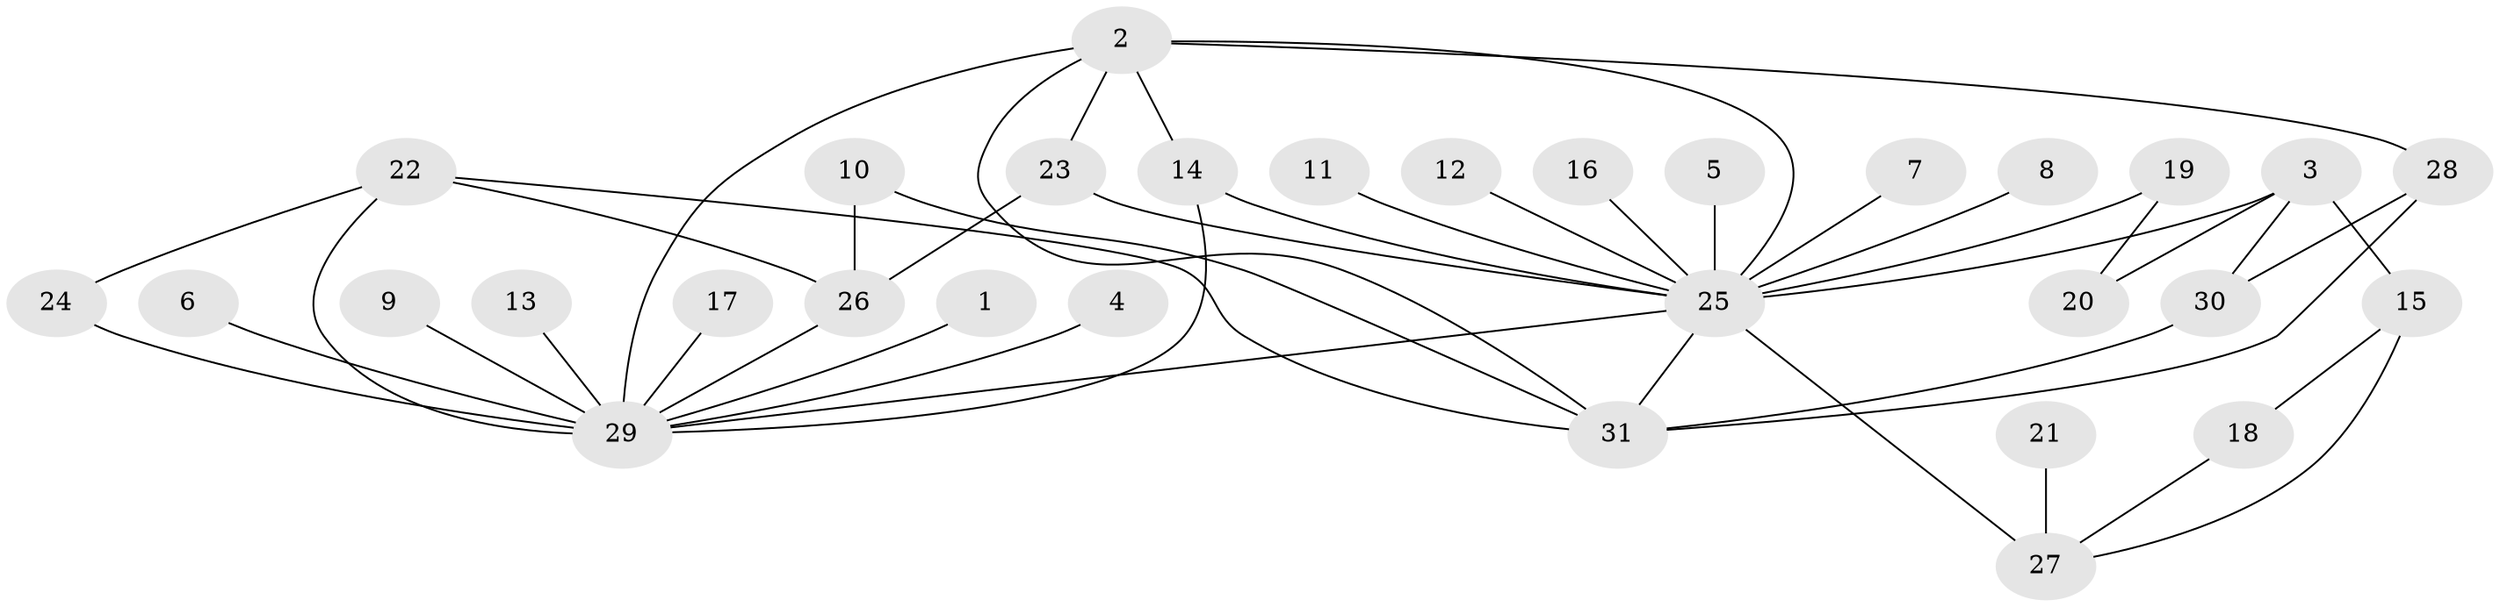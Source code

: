 // original degree distribution, {20: 0.013157894736842105, 6: 0.013157894736842105, 16: 0.013157894736842105, 1: 0.42105263157894735, 4: 0.07894736842105263, 2: 0.27631578947368424, 5: 0.02631578947368421, 7: 0.02631578947368421, 3: 0.13157894736842105}
// Generated by graph-tools (version 1.1) at 2025/36/03/04/25 23:36:40]
// undirected, 31 vertices, 46 edges
graph export_dot {
  node [color=gray90,style=filled];
  1;
  2;
  3;
  4;
  5;
  6;
  7;
  8;
  9;
  10;
  11;
  12;
  13;
  14;
  15;
  16;
  17;
  18;
  19;
  20;
  21;
  22;
  23;
  24;
  25;
  26;
  27;
  28;
  29;
  30;
  31;
  1 -- 29 [weight=1.0];
  2 -- 14 [weight=1.0];
  2 -- 23 [weight=1.0];
  2 -- 25 [weight=1.0];
  2 -- 28 [weight=1.0];
  2 -- 29 [weight=1.0];
  2 -- 31 [weight=1.0];
  3 -- 15 [weight=1.0];
  3 -- 20 [weight=1.0];
  3 -- 25 [weight=1.0];
  3 -- 30 [weight=1.0];
  4 -- 29 [weight=1.0];
  5 -- 25 [weight=1.0];
  6 -- 29 [weight=1.0];
  7 -- 25 [weight=1.0];
  8 -- 25 [weight=1.0];
  9 -- 29 [weight=1.0];
  10 -- 26 [weight=1.0];
  10 -- 31 [weight=1.0];
  11 -- 25 [weight=1.0];
  12 -- 25 [weight=1.0];
  13 -- 29 [weight=1.0];
  14 -- 25 [weight=1.0];
  14 -- 29 [weight=1.0];
  15 -- 18 [weight=1.0];
  15 -- 27 [weight=1.0];
  16 -- 25 [weight=1.0];
  17 -- 29 [weight=1.0];
  18 -- 27 [weight=1.0];
  19 -- 20 [weight=1.0];
  19 -- 25 [weight=1.0];
  21 -- 27 [weight=1.0];
  22 -- 24 [weight=1.0];
  22 -- 26 [weight=1.0];
  22 -- 29 [weight=1.0];
  22 -- 31 [weight=1.0];
  23 -- 25 [weight=1.0];
  23 -- 26 [weight=1.0];
  24 -- 29 [weight=2.0];
  25 -- 27 [weight=2.0];
  25 -- 29 [weight=1.0];
  25 -- 31 [weight=1.0];
  26 -- 29 [weight=1.0];
  28 -- 30 [weight=1.0];
  28 -- 31 [weight=1.0];
  30 -- 31 [weight=1.0];
}
